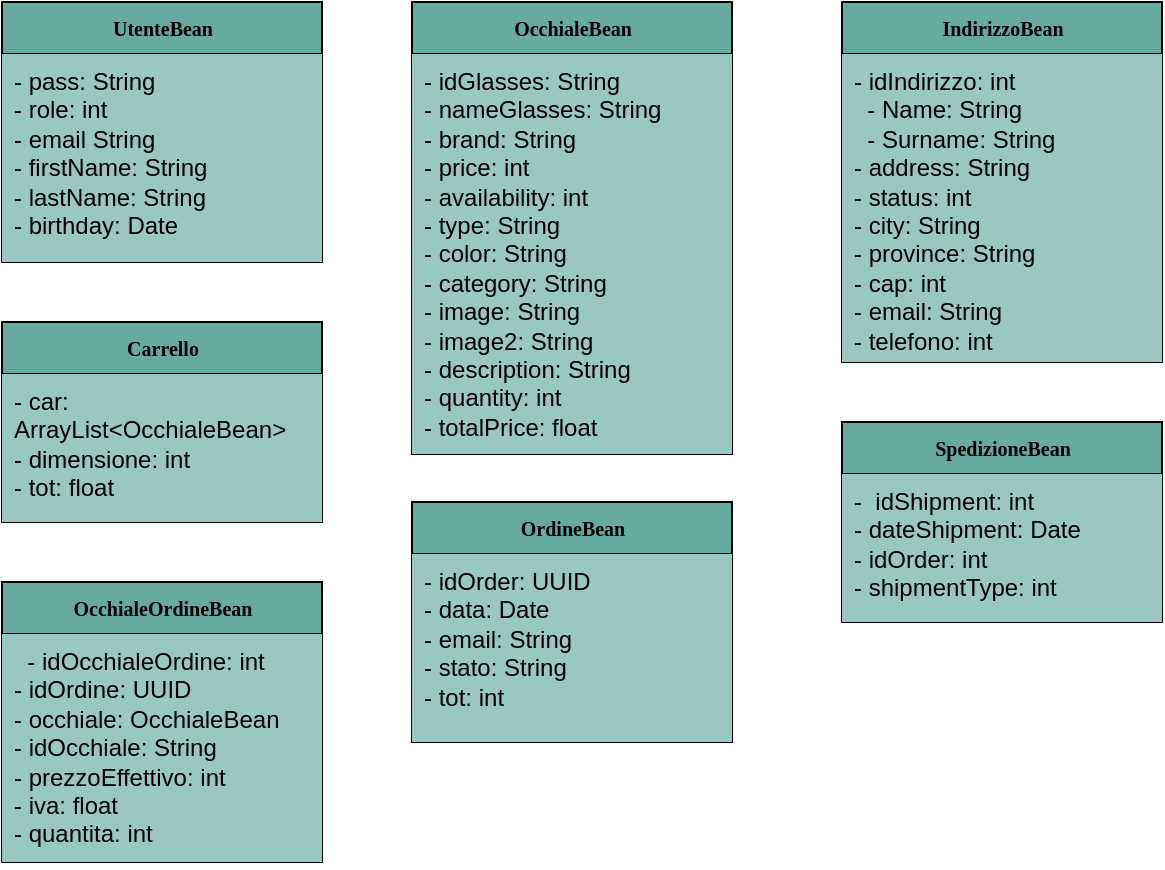 <mxfile version="20.8.10" type="device"><diagram name="Page-1" id="c4acf3e9-155e-7222-9cf6-157b1a14988f"><mxGraphModel dx="734" dy="992" grid="1" gridSize="10" guides="1" tooltips="1" connect="1" arrows="1" fold="1" page="1" pageScale="1" pageWidth="850" pageHeight="1100" background="none" math="0" shadow="0"><root><mxCell id="0"/><mxCell id="1" parent="0"/><mxCell id="17acba5748e5396b-20" value="&lt;b&gt;UtenteBean&lt;/b&gt;" style="swimlane;html=1;fontStyle=0;childLayout=stackLayout;horizontal=1;startSize=26;fillColor=#67AB9F;horizontalStack=0;resizeParent=1;resizeLast=0;collapsible=1;marginBottom=0;swimlaneFillColor=#ffffff;rounded=0;shadow=0;comic=0;labelBackgroundColor=none;strokeWidth=1;fontFamily=Verdana;fontSize=10;align=center;" parent="1" vertex="1"><mxGeometry x="60" y="30" width="160" height="130" as="geometry"/></mxCell><mxCell id="17acba5748e5396b-21" value="&lt;div&gt;- pass: String&amp;nbsp;&lt;/div&gt;&lt;div&gt;- role: int&amp;nbsp;&lt;/div&gt;&lt;div&gt;- email String&lt;/div&gt;&lt;div&gt;- firstName: String&amp;nbsp;&lt;/div&gt;&lt;div&gt;- lastName: String&lt;/div&gt;&lt;div&gt;- birthday: Date&lt;/div&gt;" style="text;html=1;strokeColor=none;fillColor=#9AC7BF;align=left;verticalAlign=top;spacingLeft=4;spacingRight=4;whiteSpace=wrap;overflow=hidden;rotatable=0;points=[[0,0.5],[1,0.5]];portConstraint=eastwest;" parent="17acba5748e5396b-20" vertex="1"><mxGeometry y="26" width="160" height="104" as="geometry"/></mxCell><mxCell id="K8z-GLfI5ud3ZLTFA30g-1" value="&lt;b&gt;SpedizioneBean&lt;/b&gt;" style="swimlane;html=1;fontStyle=0;childLayout=stackLayout;horizontal=1;startSize=26;fillColor=#67AB9F;horizontalStack=0;resizeParent=1;resizeLast=0;collapsible=1;marginBottom=0;swimlaneFillColor=#ffffff;rounded=0;shadow=0;comic=0;labelBackgroundColor=none;strokeWidth=1;fontFamily=Verdana;fontSize=10;align=center;" parent="1" vertex="1"><mxGeometry x="480" y="240" width="160" height="100" as="geometry"/></mxCell><mxCell id="K8z-GLfI5ud3ZLTFA30g-3" value="&lt;div&gt;-&amp;nbsp; idShipment: int&lt;/div&gt;&lt;div&gt;-&lt;span style=&quot;&quot;&gt;&#9;&lt;/span&gt; dateShipment: Date&lt;/div&gt;&lt;div&gt;-&lt;span style=&quot;&quot;&gt;&#9;&lt;/span&gt; idOrder: int&lt;/div&gt;&lt;div&gt;-&lt;span style=&quot;&quot;&gt;&#9;&lt;/span&gt; shipmentType: int&lt;/div&gt;" style="text;html=1;strokeColor=none;fillColor=#9AC7BF;align=left;verticalAlign=top;spacingLeft=4;spacingRight=4;whiteSpace=wrap;overflow=hidden;rotatable=0;points=[[0,0.5],[1,0.5]];portConstraint=eastwest;" parent="K8z-GLfI5ud3ZLTFA30g-1" vertex="1"><mxGeometry y="26" width="160" height="74" as="geometry"/></mxCell><mxCell id="K8z-GLfI5ud3ZLTFA30g-5" value="&lt;b&gt;OrdineBean&lt;/b&gt;" style="swimlane;html=1;fontStyle=0;childLayout=stackLayout;horizontal=1;startSize=26;fillColor=#67AB9F;horizontalStack=0;resizeParent=1;resizeLast=0;collapsible=1;marginBottom=0;swimlaneFillColor=#ffffff;rounded=0;shadow=0;comic=0;labelBackgroundColor=none;strokeWidth=1;fontFamily=Verdana;fontSize=10;align=center;" parent="1" vertex="1"><mxGeometry x="265" y="280" width="160" height="120" as="geometry"/></mxCell><mxCell id="K8z-GLfI5ud3ZLTFA30g-6" value="&lt;div&gt;&lt;div&gt;- idOrder: UUID&lt;/div&gt;&lt;div&gt;-&lt;span style=&quot;&quot;&gt;&#9;&lt;/span&gt;data: Date&amp;nbsp;&lt;/div&gt;&lt;div&gt;-&lt;span style=&quot;&quot;&gt;&#9;&lt;/span&gt;email: String&amp;nbsp;&lt;/div&gt;&lt;div&gt;-&lt;span style=&quot;&quot;&gt;&#9;&lt;/span&gt;stato: String&lt;/div&gt;&lt;div&gt;-&lt;span style=&quot;&quot;&gt;&#9;&lt;/span&gt;tot: int&lt;/div&gt;&lt;/div&gt;" style="text;html=1;strokeColor=none;fillColor=#9AC7BF;align=left;verticalAlign=top;spacingLeft=4;spacingRight=4;whiteSpace=wrap;overflow=hidden;rotatable=0;points=[[0,0.5],[1,0.5]];portConstraint=eastwest;" parent="K8z-GLfI5ud3ZLTFA30g-5" vertex="1"><mxGeometry y="26" width="160" height="94" as="geometry"/></mxCell><mxCell id="K8z-GLfI5ud3ZLTFA30g-9" value="&lt;b&gt;OcchialeBean&lt;/b&gt;" style="swimlane;html=1;fontStyle=0;childLayout=stackLayout;horizontal=1;startSize=26;fillColor=#67AB9F;horizontalStack=0;resizeParent=1;resizeLast=0;collapsible=1;marginBottom=0;swimlaneFillColor=#ffffff;rounded=0;shadow=0;comic=0;labelBackgroundColor=none;strokeWidth=1;fontFamily=Verdana;fontSize=10;align=center;" parent="1" vertex="1"><mxGeometry x="265" y="30" width="160" height="226" as="geometry"/></mxCell><mxCell id="K8z-GLfI5ud3ZLTFA30g-10" value="&lt;div&gt;- idGlasses: String&lt;/div&gt;&lt;div&gt;-&lt;span style=&quot;&quot;&gt;&#9;&lt;/span&gt;nameGlasses: String&lt;/div&gt;&lt;div&gt;-&lt;span style=&quot;&quot;&gt;&#9;&lt;/span&gt;brand: String&lt;/div&gt;&lt;div&gt;-&lt;span style=&quot;&quot;&gt;&#9;&lt;/span&gt;price: int&lt;/div&gt;&lt;div&gt;-&lt;span style=&quot;&quot;&gt;&#9;&lt;/span&gt;availability: int&lt;/div&gt;&lt;div&gt;-&lt;span style=&quot;&quot;&gt;&#9;&lt;/span&gt;type: String&lt;/div&gt;&lt;div&gt;-&lt;span style=&quot;&quot;&gt;&#9;&lt;/span&gt;color: String&lt;/div&gt;&lt;div&gt;- category: String&lt;/div&gt;&lt;div&gt;-&lt;span style=&quot;&quot;&gt;&#9;&lt;/span&gt;image: String&lt;/div&gt;&lt;div&gt;-&lt;span style=&quot;&quot;&gt;&#9;&lt;/span&gt;image2: String&lt;/div&gt;&lt;div&gt;-&lt;span style=&quot;&quot;&gt;&#9;&lt;/span&gt;description: String&lt;/div&gt;&lt;div&gt;-&lt;span style=&quot;&quot;&gt;&#9;&lt;/span&gt;quantity: int&lt;/div&gt;&lt;div&gt;-&lt;span style=&quot;&quot;&gt;&#9;&lt;/span&gt;totalPrice: float&lt;/div&gt;" style="text;html=1;strokeColor=none;fillColor=#9AC7BF;align=left;verticalAlign=top;spacingLeft=4;spacingRight=4;whiteSpace=wrap;overflow=hidden;rotatable=0;points=[[0,0.5],[1,0.5]];portConstraint=eastwest;" parent="K8z-GLfI5ud3ZLTFA30g-9" vertex="1"><mxGeometry y="26" width="160" height="200" as="geometry"/></mxCell><mxCell id="K8z-GLfI5ud3ZLTFA30g-13" value="&lt;b&gt;OcchialeOrdineBean&lt;/b&gt;" style="swimlane;html=1;fontStyle=0;childLayout=stackLayout;horizontal=1;startSize=26;fillColor=#67AB9F;horizontalStack=0;resizeParent=1;resizeLast=0;collapsible=1;marginBottom=0;swimlaneFillColor=#ffffff;rounded=0;shadow=0;comic=0;labelBackgroundColor=none;strokeWidth=1;fontFamily=Verdana;fontSize=10;align=center;" parent="1" vertex="1"><mxGeometry x="60" y="320" width="160" height="140" as="geometry"/></mxCell><mxCell id="K8z-GLfI5ud3ZLTFA30g-14" value="&lt;div&gt;&amp;nbsp; - idOcchialeOrdine: int&amp;nbsp;&lt;/div&gt;&lt;div&gt;&lt;span style=&quot;&quot;&gt;&#9;&lt;/span&gt;- idOrdine: UUID&lt;/div&gt;&lt;div&gt;&lt;span style=&quot;&quot;&gt;&#9;&lt;/span&gt;- occhiale: OcchialeBean&lt;/div&gt;&lt;div&gt;&lt;span style=&quot;&quot;&gt;&#9;&lt;/span&gt;- idOcchiale: String&lt;/div&gt;&lt;div&gt;&lt;span style=&quot;&quot;&gt;&#9;&lt;/span&gt;- prezzoEffettivo: int&amp;nbsp;&lt;/div&gt;&lt;div&gt;&lt;span style=&quot;&quot;&gt;&#9;&lt;/span&gt;- iva: float&amp;nbsp;&lt;/div&gt;&lt;div&gt;&lt;span style=&quot;&quot;&gt;&#9;&lt;/span&gt;- quantita: int&lt;/div&gt;" style="text;html=1;strokeColor=none;fillColor=#9AC7BF;align=left;verticalAlign=top;spacingLeft=4;spacingRight=4;whiteSpace=wrap;overflow=hidden;rotatable=0;points=[[0,0.5],[1,0.5]];portConstraint=eastwest;" parent="K8z-GLfI5ud3ZLTFA30g-13" vertex="1"><mxGeometry y="26" width="160" height="114" as="geometry"/></mxCell><mxCell id="K8z-GLfI5ud3ZLTFA30g-17" value="&lt;b&gt;IndirizzoBean&lt;/b&gt;" style="swimlane;html=1;fontStyle=0;childLayout=stackLayout;horizontal=1;startSize=26;fillColor=#67AB9F;horizontalStack=0;resizeParent=1;resizeLast=0;collapsible=1;marginBottom=0;swimlaneFillColor=#ffffff;rounded=0;shadow=0;comic=0;labelBackgroundColor=none;strokeWidth=1;fontFamily=Verdana;fontSize=10;align=center;" parent="1" vertex="1"><mxGeometry x="480" y="30" width="160" height="180" as="geometry"/></mxCell><mxCell id="K8z-GLfI5ud3ZLTFA30g-18" value="- idIndirizzo: int &#10;  - Name: String&#10;  - Surname: String&#10;&#9;- address: String&#10;&#9;- status: int &#10;&#9;- city: String&#10;&#9;- province: String&#10;&#9;- cap: int &#10;&#9;- email: String&#10;&#9;- telefono: int" style="text;html=1;strokeColor=none;fillColor=#9AC7BF;align=left;verticalAlign=top;spacingLeft=4;spacingRight=4;whiteSpace=wrap;overflow=hidden;rotatable=0;points=[[0,0.5],[1,0.5]];portConstraint=eastwest;" parent="K8z-GLfI5ud3ZLTFA30g-17" vertex="1"><mxGeometry y="26" width="160" height="154" as="geometry"/></mxCell><mxCell id="K8z-GLfI5ud3ZLTFA30g-19" value="&lt;b&gt;Carrello&lt;/b&gt;" style="swimlane;html=1;fontStyle=0;childLayout=stackLayout;horizontal=1;startSize=26;fillColor=#67AB9F;horizontalStack=0;resizeParent=1;resizeLast=0;collapsible=1;marginBottom=0;swimlaneFillColor=#ffffff;rounded=0;shadow=0;comic=0;labelBackgroundColor=none;strokeWidth=1;fontFamily=Verdana;fontSize=10;align=center;" parent="1" vertex="1"><mxGeometry x="60" y="190" width="160" height="100" as="geometry"/></mxCell><mxCell id="K8z-GLfI5ud3ZLTFA30g-20" value="&lt;div&gt;- car:&amp;nbsp; ArrayList&amp;lt;OcchialeBean&amp;gt;&amp;nbsp;&lt;/div&gt;&lt;div&gt;-&lt;span style=&quot;&quot;&gt;&#9;&lt;/span&gt;dimensione: int&amp;nbsp;&lt;/div&gt;&lt;div&gt;-&lt;span style=&quot;&quot;&gt;&#9;&lt;/span&gt;tot: float&lt;/div&gt;" style="text;html=1;strokeColor=none;fillColor=#9AC7BF;align=left;verticalAlign=top;spacingLeft=4;spacingRight=4;whiteSpace=wrap;overflow=hidden;rotatable=0;points=[[0,0.5],[1,0.5]];portConstraint=eastwest;" parent="K8z-GLfI5ud3ZLTFA30g-19" vertex="1"><mxGeometry y="26" width="160" height="74" as="geometry"/></mxCell></root></mxGraphModel></diagram></mxfile>